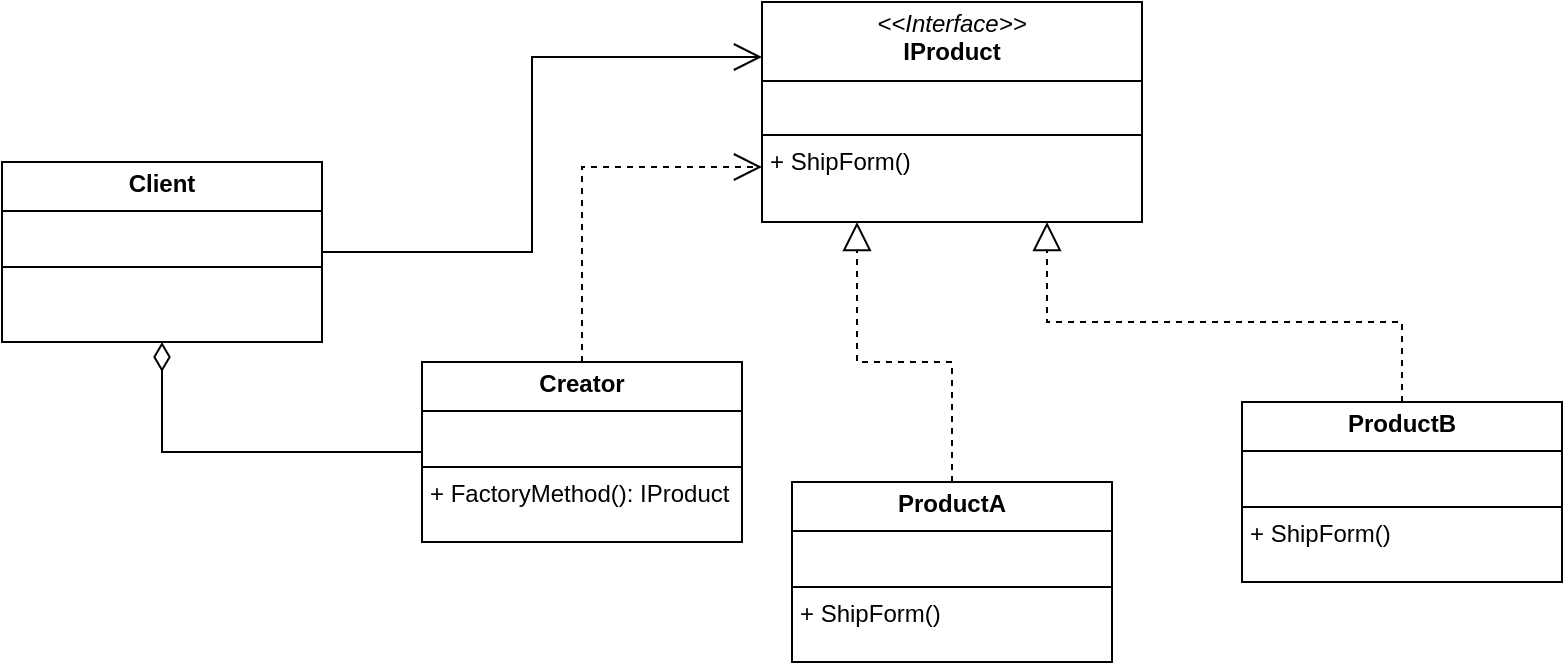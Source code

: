 <mxfile version="24.0.4" type="device">
  <diagram name="Page-1" id="BcV_A8y2QsWMgh_SA5ED">
    <mxGraphModel dx="880" dy="524" grid="1" gridSize="10" guides="1" tooltips="1" connect="1" arrows="1" fold="1" page="1" pageScale="1" pageWidth="850" pageHeight="1100" math="0" shadow="0">
      <root>
        <mxCell id="0" />
        <mxCell id="1" parent="0" />
        <mxCell id="zGuJuwsyzqwywgW1yOqq-3" style="edgeStyle=orthogonalEdgeStyle;rounded=0;orthogonalLoop=1;jettySize=auto;html=1;entryX=0;entryY=0.25;entryDx=0;entryDy=0;endArrow=open;endFill=0;endSize=12;" parent="1" source="zGuJuwsyzqwywgW1yOqq-1" target="zGuJuwsyzqwywgW1yOqq-2" edge="1">
          <mxGeometry relative="1" as="geometry" />
        </mxCell>
        <mxCell id="zGuJuwsyzqwywgW1yOqq-1" value="&lt;p style=&quot;margin:0px;margin-top:4px;text-align:center;&quot;&gt;&lt;b&gt;Client&lt;/b&gt;&lt;/p&gt;&lt;hr size=&quot;1&quot; style=&quot;border-style:solid;&quot;&gt;&lt;p style=&quot;margin:0px;margin-left:4px;&quot;&gt;&lt;br&gt;&lt;/p&gt;&lt;hr size=&quot;1&quot; style=&quot;border-style:solid;&quot;&gt;&lt;p style=&quot;margin:0px;margin-left:4px;&quot;&gt;&lt;br&gt;&lt;/p&gt;" style="verticalAlign=top;align=left;overflow=fill;html=1;whiteSpace=wrap;" parent="1" vertex="1">
          <mxGeometry x="30" y="160" width="160" height="90" as="geometry" />
        </mxCell>
        <mxCell id="zGuJuwsyzqwywgW1yOqq-2" value="&lt;p style=&quot;margin:0px;margin-top:4px;text-align:center;&quot;&gt;&lt;i&gt;&amp;lt;&amp;lt;Interface&amp;gt;&amp;gt;&lt;/i&gt;&lt;br&gt;&lt;b&gt;IProduct&lt;/b&gt;&lt;/p&gt;&lt;hr size=&quot;1&quot; style=&quot;border-style:solid;&quot;&gt;&lt;p style=&quot;margin:0px;margin-left:4px;&quot;&gt;&lt;br&gt;&lt;/p&gt;&lt;hr size=&quot;1&quot; style=&quot;border-style:solid;&quot;&gt;&lt;p style=&quot;margin:0px;margin-left:4px;&quot;&gt;+ ShipForm()&lt;br&gt;&lt;/p&gt;" style="verticalAlign=top;align=left;overflow=fill;html=1;whiteSpace=wrap;" parent="1" vertex="1">
          <mxGeometry x="410" y="80" width="190" height="110" as="geometry" />
        </mxCell>
        <mxCell id="zGuJuwsyzqwywgW1yOqq-6" style="edgeStyle=orthogonalEdgeStyle;rounded=0;orthogonalLoop=1;jettySize=auto;html=1;endArrow=diamondThin;endFill=0;endSize=12;" parent="1" source="zGuJuwsyzqwywgW1yOqq-5" target="zGuJuwsyzqwywgW1yOqq-1" edge="1">
          <mxGeometry relative="1" as="geometry" />
        </mxCell>
        <mxCell id="zGuJuwsyzqwywgW1yOqq-7" style="edgeStyle=orthogonalEdgeStyle;rounded=0;orthogonalLoop=1;jettySize=auto;html=1;entryX=0;entryY=0.75;entryDx=0;entryDy=0;endArrow=open;endFill=0;dashed=1;endSize=12;" parent="1" source="zGuJuwsyzqwywgW1yOqq-5" target="zGuJuwsyzqwywgW1yOqq-2" edge="1">
          <mxGeometry relative="1" as="geometry">
            <Array as="points">
              <mxPoint x="320" y="163" />
            </Array>
          </mxGeometry>
        </mxCell>
        <mxCell id="zGuJuwsyzqwywgW1yOqq-5" value="&lt;p style=&quot;margin:0px;margin-top:4px;text-align:center;&quot;&gt;&lt;b&gt;Creator&lt;/b&gt;&lt;/p&gt;&lt;hr size=&quot;1&quot; style=&quot;border-style:solid;&quot;&gt;&lt;p style=&quot;margin:0px;margin-left:4px;&quot;&gt;&lt;br&gt;&lt;/p&gt;&lt;hr size=&quot;1&quot; style=&quot;border-style:solid;&quot;&gt;&lt;p style=&quot;margin:0px;margin-left:4px;&quot;&gt;+ FactoryMethod(): IProduct&lt;/p&gt;" style="verticalAlign=top;align=left;overflow=fill;html=1;whiteSpace=wrap;" parent="1" vertex="1">
          <mxGeometry x="240" y="260" width="160" height="90" as="geometry" />
        </mxCell>
        <mxCell id="zGuJuwsyzqwywgW1yOqq-9" style="edgeStyle=orthogonalEdgeStyle;rounded=0;orthogonalLoop=1;jettySize=auto;html=1;entryX=0.25;entryY=1;entryDx=0;entryDy=0;endArrow=block;endFill=0;dashed=1;endSize=12;" parent="1" source="zGuJuwsyzqwywgW1yOqq-8" target="zGuJuwsyzqwywgW1yOqq-2" edge="1">
          <mxGeometry relative="1" as="geometry" />
        </mxCell>
        <mxCell id="zGuJuwsyzqwywgW1yOqq-8" value="&lt;p style=&quot;margin:0px;margin-top:4px;text-align:center;&quot;&gt;&lt;b&gt;ProductA&lt;/b&gt;&lt;/p&gt;&lt;hr size=&quot;1&quot; style=&quot;border-style:solid;&quot;&gt;&lt;p style=&quot;margin:0px;margin-left:4px;&quot;&gt;&lt;br&gt;&lt;/p&gt;&lt;hr size=&quot;1&quot; style=&quot;border-style:solid;&quot;&gt;&lt;p style=&quot;margin:0px;margin-left:4px;&quot;&gt;+ ShipForm()&lt;/p&gt;" style="verticalAlign=top;align=left;overflow=fill;html=1;whiteSpace=wrap;" parent="1" vertex="1">
          <mxGeometry x="425" y="320" width="160" height="90" as="geometry" />
        </mxCell>
        <mxCell id="zGuJuwsyzqwywgW1yOqq-11" style="edgeStyle=orthogonalEdgeStyle;rounded=0;orthogonalLoop=1;jettySize=auto;html=1;entryX=0.75;entryY=1;entryDx=0;entryDy=0;endArrow=block;endFill=0;dashed=1;endSize=12;" parent="1" source="zGuJuwsyzqwywgW1yOqq-10" target="zGuJuwsyzqwywgW1yOqq-2" edge="1">
          <mxGeometry relative="1" as="geometry">
            <Array as="points">
              <mxPoint x="730" y="240" />
              <mxPoint x="553" y="240" />
            </Array>
          </mxGeometry>
        </mxCell>
        <mxCell id="zGuJuwsyzqwywgW1yOqq-10" value="&lt;p style=&quot;margin:0px;margin-top:4px;text-align:center;&quot;&gt;&lt;b&gt;ProductB&lt;/b&gt;&lt;/p&gt;&lt;hr size=&quot;1&quot; style=&quot;border-style:solid;&quot;&gt;&lt;p style=&quot;margin:0px;margin-left:4px;&quot;&gt;&lt;br&gt;&lt;/p&gt;&lt;hr size=&quot;1&quot; style=&quot;border-style:solid;&quot;&gt;&lt;p style=&quot;margin:0px;margin-left:4px;&quot;&gt;+ ShipForm()&lt;/p&gt;" style="verticalAlign=top;align=left;overflow=fill;html=1;whiteSpace=wrap;" parent="1" vertex="1">
          <mxGeometry x="650" y="280" width="160" height="90" as="geometry" />
        </mxCell>
      </root>
    </mxGraphModel>
  </diagram>
</mxfile>

